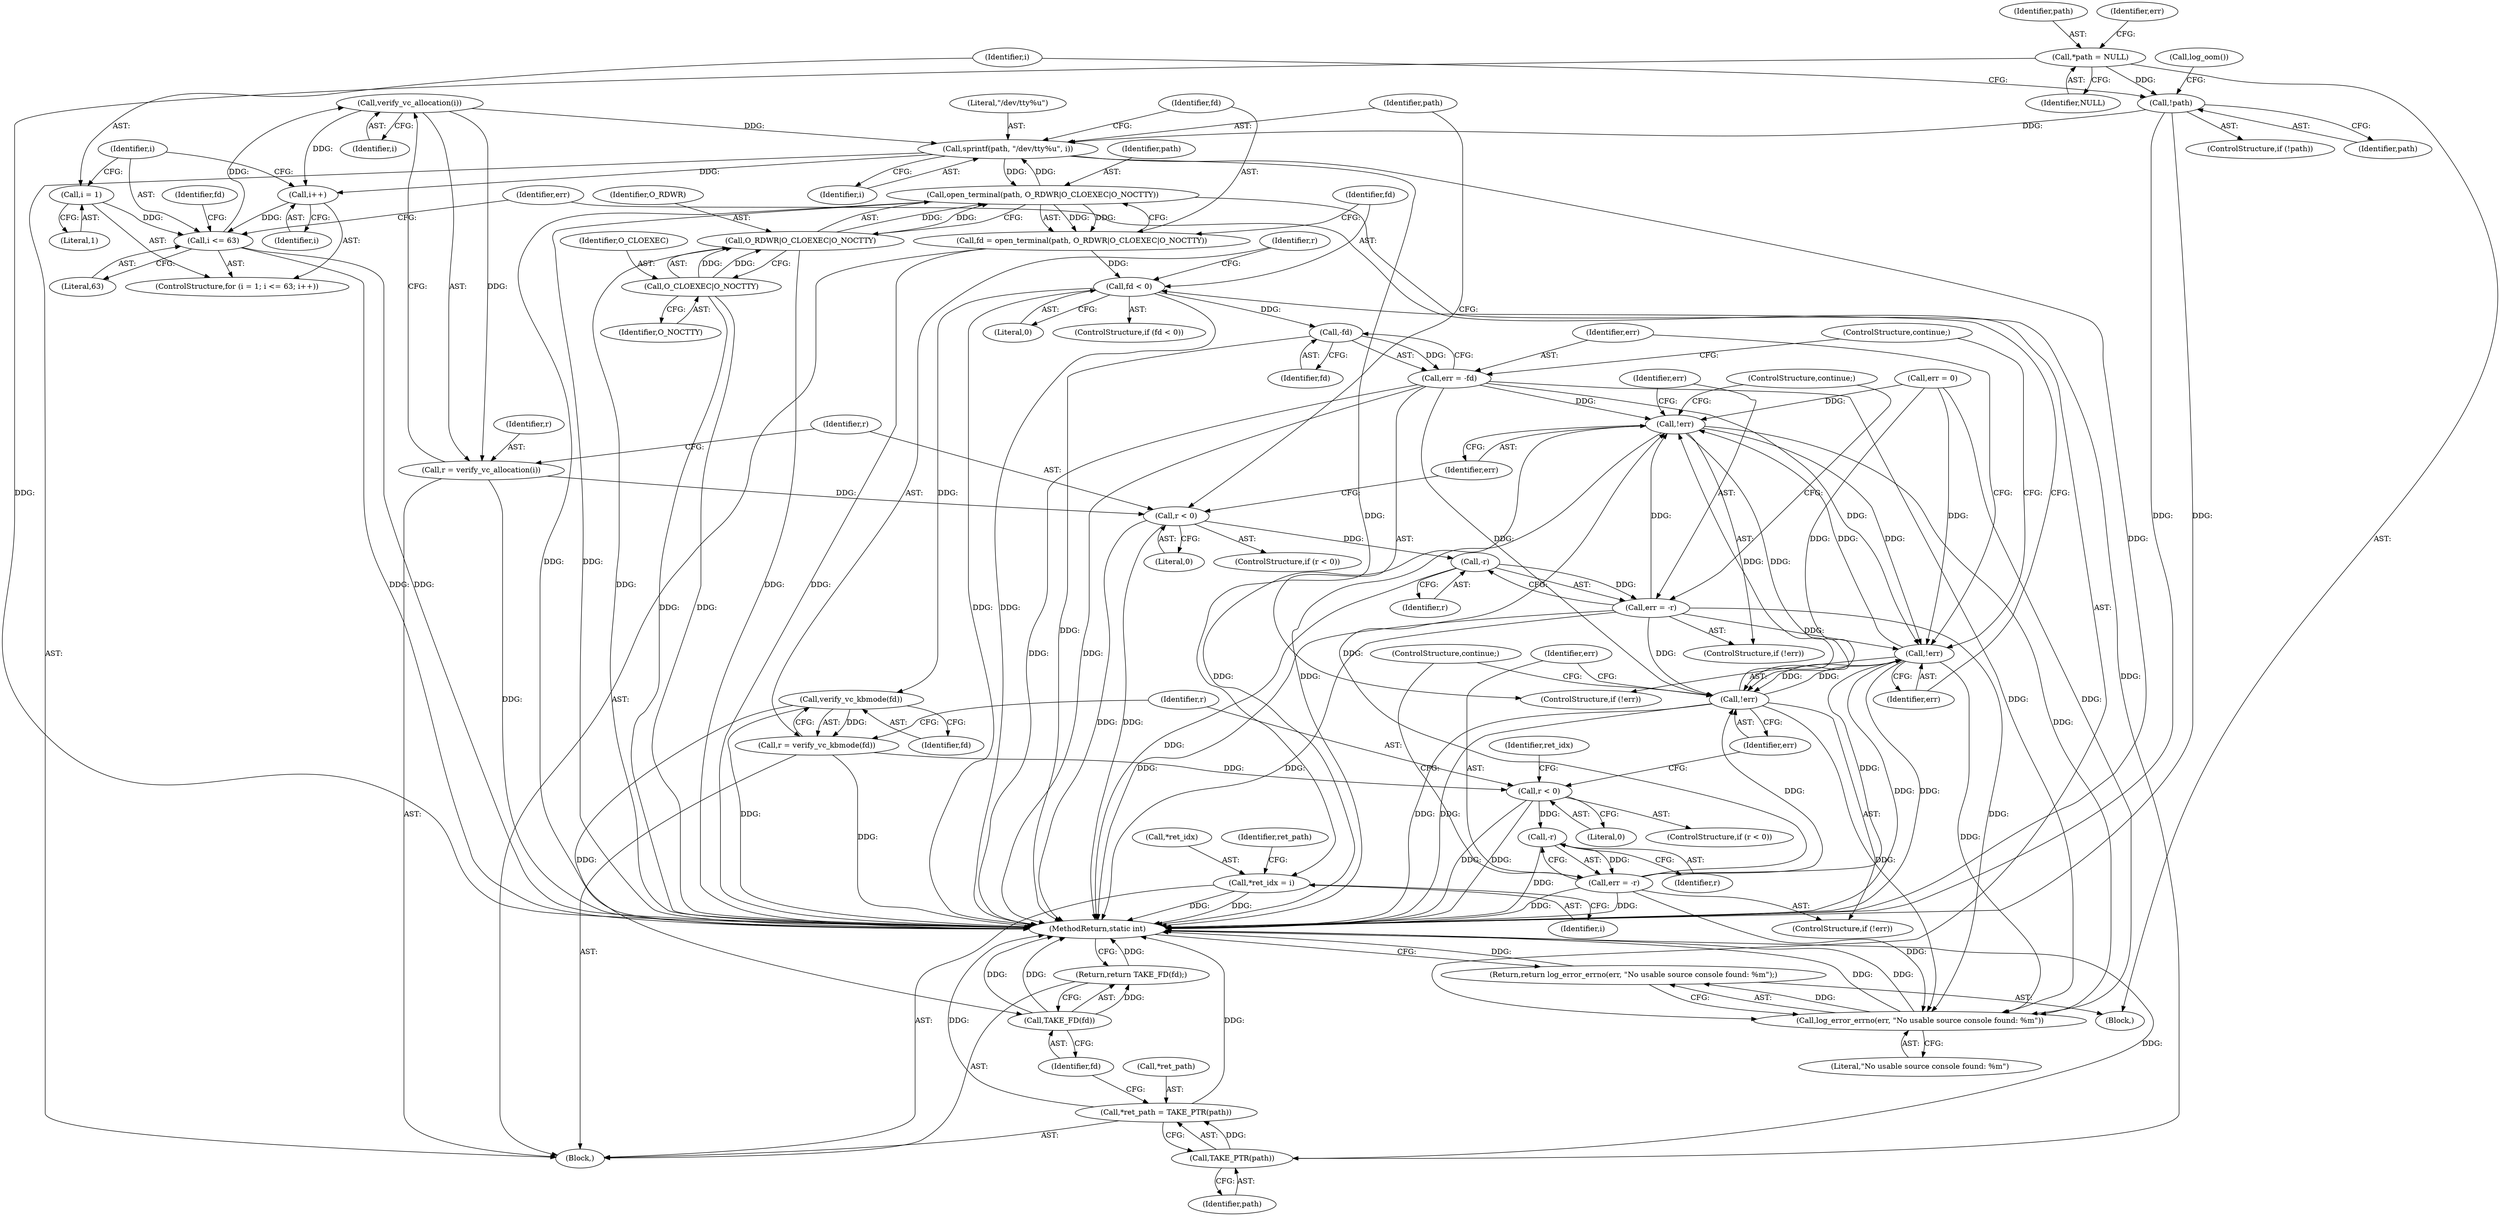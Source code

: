 digraph "0_systemd_9725f1a10f80f5e0ae7d9b60547458622aeb322f_0@API" {
"1000141" [label="(Call,verify_vc_allocation(i))"];
"1000128" [label="(Call,i <= 63)"];
"1000125" [label="(Call,i = 1)"];
"1000131" [label="(Call,i++)"];
"1000156" [label="(Call,sprintf(path, \"/dev/tty%u\", i))"];
"1000120" [label="(Call,!path)"];
"1000106" [label="(Call,*path = NULL)"];
"1000162" [label="(Call,open_terminal(path, O_RDWR|O_CLOEXEC|O_NOCTTY))"];
"1000164" [label="(Call,O_RDWR|O_CLOEXEC|O_NOCTTY)"];
"1000166" [label="(Call,O_CLOEXEC|O_NOCTTY)"];
"1000141" [label="(Call,verify_vc_allocation(i))"];
"1000139" [label="(Call,r = verify_vc_allocation(i))"];
"1000144" [label="(Call,r < 0)"];
"1000153" [label="(Call,-r)"];
"1000151" [label="(Call,err = -r)"];
"1000149" [label="(Call,!err)"];
"1000175" [label="(Call,!err)"];
"1000192" [label="(Call,!err)"];
"1000212" [label="(Call,log_error_errno(err, \"No usable source console found: %m\"))"];
"1000211" [label="(Return,return log_error_errno(err, \"No usable source console found: %m\");)"];
"1000160" [label="(Call,fd = open_terminal(path, O_RDWR|O_CLOEXEC|O_NOCTTY))"];
"1000170" [label="(Call,fd < 0)"];
"1000179" [label="(Call,-fd)"];
"1000177" [label="(Call,err = -fd)"];
"1000184" [label="(Call,verify_vc_kbmode(fd))"];
"1000182" [label="(Call,r = verify_vc_kbmode(fd))"];
"1000187" [label="(Call,r < 0)"];
"1000196" [label="(Call,-r)"];
"1000194" [label="(Call,err = -r)"];
"1000209" [label="(Call,TAKE_FD(fd))"];
"1000208" [label="(Return,return TAKE_FD(fd);)"];
"1000206" [label="(Call,TAKE_PTR(path))"];
"1000203" [label="(Call,*ret_path = TAKE_PTR(path))"];
"1000199" [label="(Call,*ret_idx = i)"];
"1000133" [label="(Block,)"];
"1000204" [label="(Call,*ret_path)"];
"1000124" [label="(ControlStructure,for (i = 1; i <= 63; i++))"];
"1000177" [label="(Call,err = -fd)"];
"1000203" [label="(Call,*ret_path = TAKE_PTR(path))"];
"1000166" [label="(Call,O_CLOEXEC|O_NOCTTY)"];
"1000187" [label="(Call,r < 0)"];
"1000129" [label="(Identifier,i)"];
"1000127" [label="(Literal,1)"];
"1000183" [label="(Identifier,r)"];
"1000201" [label="(Identifier,ret_idx)"];
"1000213" [label="(Identifier,err)"];
"1000139" [label="(Call,r = verify_vc_allocation(i))"];
"1000175" [label="(Call,!err)"];
"1000180" [label="(Identifier,fd)"];
"1000132" [label="(Identifier,i)"];
"1000188" [label="(Identifier,r)"];
"1000172" [label="(Literal,0)"];
"1000179" [label="(Call,-fd)"];
"1000181" [label="(ControlStructure,continue;)"];
"1000131" [label="(Call,i++)"];
"1000185" [label="(Identifier,fd)"];
"1000199" [label="(Call,*ret_idx = i)"];
"1000165" [label="(Identifier,O_RDWR)"];
"1000209" [label="(Call,TAKE_FD(fd))"];
"1000194" [label="(Call,err = -r)"];
"1000168" [label="(Identifier,O_NOCTTY)"];
"1000123" [label="(Call,log_oom())"];
"1000152" [label="(Identifier,err)"];
"1000212" [label="(Call,log_error_errno(err, \"No usable source console found: %m\"))"];
"1000119" [label="(ControlStructure,if (!path))"];
"1000159" [label="(Identifier,i)"];
"1000191" [label="(ControlStructure,if (!err))"];
"1000120" [label="(Call,!path)"];
"1000140" [label="(Identifier,r)"];
"1000198" [label="(ControlStructure,continue;)"];
"1000162" [label="(Call,open_terminal(path, O_RDWR|O_CLOEXEC|O_NOCTTY))"];
"1000157" [label="(Identifier,path)"];
"1000144" [label="(Call,r < 0)"];
"1000189" [label="(Literal,0)"];
"1000107" [label="(Identifier,path)"];
"1000148" [label="(ControlStructure,if (!err))"];
"1000153" [label="(Call,-r)"];
"1000154" [label="(Identifier,r)"];
"1000104" [label="(Block,)"];
"1000151" [label="(Call,err = -r)"];
"1000169" [label="(ControlStructure,if (fd < 0))"];
"1000143" [label="(ControlStructure,if (r < 0))"];
"1000161" [label="(Identifier,fd)"];
"1000141" [label="(Call,verify_vc_allocation(i))"];
"1000200" [label="(Call,*ret_idx)"];
"1000186" [label="(ControlStructure,if (r < 0))"];
"1000184" [label="(Call,verify_vc_kbmode(fd))"];
"1000195" [label="(Identifier,err)"];
"1000155" [label="(ControlStructure,continue;)"];
"1000142" [label="(Identifier,i)"];
"1000211" [label="(Return,return log_error_errno(err, \"No usable source console found: %m\");)"];
"1000108" [label="(Identifier,NULL)"];
"1000197" [label="(Identifier,r)"];
"1000126" [label="(Identifier,i)"];
"1000176" [label="(Identifier,err)"];
"1000170" [label="(Call,fd < 0)"];
"1000146" [label="(Literal,0)"];
"1000121" [label="(Identifier,path)"];
"1000112" [label="(Identifier,err)"];
"1000158" [label="(Literal,\"/dev/tty%u\")"];
"1000196" [label="(Call,-r)"];
"1000163" [label="(Identifier,path)"];
"1000149" [label="(Call,!err)"];
"1000193" [label="(Identifier,err)"];
"1000207" [label="(Identifier,path)"];
"1000192" [label="(Call,!err)"];
"1000156" [label="(Call,sprintf(path, \"/dev/tty%u\", i))"];
"1000128" [label="(Call,i <= 63)"];
"1000150" [label="(Identifier,err)"];
"1000210" [label="(Identifier,fd)"];
"1000125" [label="(Call,i = 1)"];
"1000164" [label="(Call,O_RDWR|O_CLOEXEC|O_NOCTTY)"];
"1000174" [label="(ControlStructure,if (!err))"];
"1000182" [label="(Call,r = verify_vc_kbmode(fd))"];
"1000145" [label="(Identifier,r)"];
"1000171" [label="(Identifier,fd)"];
"1000214" [label="(Literal,\"No usable source console found: %m\")"];
"1000178" [label="(Identifier,err)"];
"1000130" [label="(Literal,63)"];
"1000205" [label="(Identifier,ret_path)"];
"1000106" [label="(Call,*path = NULL)"];
"1000111" [label="(Call,err = 0)"];
"1000215" [label="(MethodReturn,static int)"];
"1000206" [label="(Call,TAKE_PTR(path))"];
"1000208" [label="(Return,return TAKE_FD(fd);)"];
"1000160" [label="(Call,fd = open_terminal(path, O_RDWR|O_CLOEXEC|O_NOCTTY))"];
"1000202" [label="(Identifier,i)"];
"1000167" [label="(Identifier,O_CLOEXEC)"];
"1000136" [label="(Identifier,fd)"];
"1000141" -> "1000139"  [label="AST: "];
"1000141" -> "1000142"  [label="CFG: "];
"1000142" -> "1000141"  [label="AST: "];
"1000139" -> "1000141"  [label="CFG: "];
"1000141" -> "1000131"  [label="DDG: "];
"1000141" -> "1000139"  [label="DDG: "];
"1000128" -> "1000141"  [label="DDG: "];
"1000141" -> "1000156"  [label="DDG: "];
"1000128" -> "1000124"  [label="AST: "];
"1000128" -> "1000130"  [label="CFG: "];
"1000129" -> "1000128"  [label="AST: "];
"1000130" -> "1000128"  [label="AST: "];
"1000136" -> "1000128"  [label="CFG: "];
"1000213" -> "1000128"  [label="CFG: "];
"1000128" -> "1000215"  [label="DDG: "];
"1000128" -> "1000215"  [label="DDG: "];
"1000125" -> "1000128"  [label="DDG: "];
"1000131" -> "1000128"  [label="DDG: "];
"1000125" -> "1000124"  [label="AST: "];
"1000125" -> "1000127"  [label="CFG: "];
"1000126" -> "1000125"  [label="AST: "];
"1000127" -> "1000125"  [label="AST: "];
"1000129" -> "1000125"  [label="CFG: "];
"1000131" -> "1000124"  [label="AST: "];
"1000131" -> "1000132"  [label="CFG: "];
"1000132" -> "1000131"  [label="AST: "];
"1000129" -> "1000131"  [label="CFG: "];
"1000156" -> "1000131"  [label="DDG: "];
"1000156" -> "1000133"  [label="AST: "];
"1000156" -> "1000159"  [label="CFG: "];
"1000157" -> "1000156"  [label="AST: "];
"1000158" -> "1000156"  [label="AST: "];
"1000159" -> "1000156"  [label="AST: "];
"1000161" -> "1000156"  [label="CFG: "];
"1000156" -> "1000215"  [label="DDG: "];
"1000120" -> "1000156"  [label="DDG: "];
"1000162" -> "1000156"  [label="DDG: "];
"1000156" -> "1000162"  [label="DDG: "];
"1000156" -> "1000199"  [label="DDG: "];
"1000120" -> "1000119"  [label="AST: "];
"1000120" -> "1000121"  [label="CFG: "];
"1000121" -> "1000120"  [label="AST: "];
"1000123" -> "1000120"  [label="CFG: "];
"1000126" -> "1000120"  [label="CFG: "];
"1000120" -> "1000215"  [label="DDG: "];
"1000120" -> "1000215"  [label="DDG: "];
"1000106" -> "1000120"  [label="DDG: "];
"1000106" -> "1000104"  [label="AST: "];
"1000106" -> "1000108"  [label="CFG: "];
"1000107" -> "1000106"  [label="AST: "];
"1000108" -> "1000106"  [label="AST: "];
"1000112" -> "1000106"  [label="CFG: "];
"1000106" -> "1000215"  [label="DDG: "];
"1000162" -> "1000160"  [label="AST: "];
"1000162" -> "1000164"  [label="CFG: "];
"1000163" -> "1000162"  [label="AST: "];
"1000164" -> "1000162"  [label="AST: "];
"1000160" -> "1000162"  [label="CFG: "];
"1000162" -> "1000215"  [label="DDG: "];
"1000162" -> "1000215"  [label="DDG: "];
"1000162" -> "1000160"  [label="DDG: "];
"1000162" -> "1000160"  [label="DDG: "];
"1000164" -> "1000162"  [label="DDG: "];
"1000164" -> "1000162"  [label="DDG: "];
"1000162" -> "1000206"  [label="DDG: "];
"1000164" -> "1000166"  [label="CFG: "];
"1000165" -> "1000164"  [label="AST: "];
"1000166" -> "1000164"  [label="AST: "];
"1000164" -> "1000215"  [label="DDG: "];
"1000164" -> "1000215"  [label="DDG: "];
"1000166" -> "1000164"  [label="DDG: "];
"1000166" -> "1000164"  [label="DDG: "];
"1000166" -> "1000168"  [label="CFG: "];
"1000167" -> "1000166"  [label="AST: "];
"1000168" -> "1000166"  [label="AST: "];
"1000166" -> "1000215"  [label="DDG: "];
"1000166" -> "1000215"  [label="DDG: "];
"1000139" -> "1000133"  [label="AST: "];
"1000140" -> "1000139"  [label="AST: "];
"1000145" -> "1000139"  [label="CFG: "];
"1000139" -> "1000215"  [label="DDG: "];
"1000139" -> "1000144"  [label="DDG: "];
"1000144" -> "1000143"  [label="AST: "];
"1000144" -> "1000146"  [label="CFG: "];
"1000145" -> "1000144"  [label="AST: "];
"1000146" -> "1000144"  [label="AST: "];
"1000150" -> "1000144"  [label="CFG: "];
"1000157" -> "1000144"  [label="CFG: "];
"1000144" -> "1000215"  [label="DDG: "];
"1000144" -> "1000215"  [label="DDG: "];
"1000144" -> "1000153"  [label="DDG: "];
"1000153" -> "1000151"  [label="AST: "];
"1000153" -> "1000154"  [label="CFG: "];
"1000154" -> "1000153"  [label="AST: "];
"1000151" -> "1000153"  [label="CFG: "];
"1000153" -> "1000215"  [label="DDG: "];
"1000153" -> "1000151"  [label="DDG: "];
"1000151" -> "1000148"  [label="AST: "];
"1000152" -> "1000151"  [label="AST: "];
"1000155" -> "1000151"  [label="CFG: "];
"1000151" -> "1000215"  [label="DDG: "];
"1000151" -> "1000215"  [label="DDG: "];
"1000151" -> "1000149"  [label="DDG: "];
"1000151" -> "1000175"  [label="DDG: "];
"1000151" -> "1000192"  [label="DDG: "];
"1000151" -> "1000212"  [label="DDG: "];
"1000149" -> "1000148"  [label="AST: "];
"1000149" -> "1000150"  [label="CFG: "];
"1000150" -> "1000149"  [label="AST: "];
"1000152" -> "1000149"  [label="CFG: "];
"1000155" -> "1000149"  [label="CFG: "];
"1000149" -> "1000215"  [label="DDG: "];
"1000149" -> "1000215"  [label="DDG: "];
"1000177" -> "1000149"  [label="DDG: "];
"1000175" -> "1000149"  [label="DDG: "];
"1000111" -> "1000149"  [label="DDG: "];
"1000192" -> "1000149"  [label="DDG: "];
"1000194" -> "1000149"  [label="DDG: "];
"1000149" -> "1000175"  [label="DDG: "];
"1000149" -> "1000192"  [label="DDG: "];
"1000149" -> "1000212"  [label="DDG: "];
"1000175" -> "1000174"  [label="AST: "];
"1000175" -> "1000176"  [label="CFG: "];
"1000176" -> "1000175"  [label="AST: "];
"1000178" -> "1000175"  [label="CFG: "];
"1000181" -> "1000175"  [label="CFG: "];
"1000175" -> "1000215"  [label="DDG: "];
"1000175" -> "1000215"  [label="DDG: "];
"1000177" -> "1000175"  [label="DDG: "];
"1000111" -> "1000175"  [label="DDG: "];
"1000192" -> "1000175"  [label="DDG: "];
"1000194" -> "1000175"  [label="DDG: "];
"1000175" -> "1000192"  [label="DDG: "];
"1000175" -> "1000212"  [label="DDG: "];
"1000192" -> "1000191"  [label="AST: "];
"1000192" -> "1000193"  [label="CFG: "];
"1000193" -> "1000192"  [label="AST: "];
"1000195" -> "1000192"  [label="CFG: "];
"1000198" -> "1000192"  [label="CFG: "];
"1000192" -> "1000215"  [label="DDG: "];
"1000192" -> "1000215"  [label="DDG: "];
"1000177" -> "1000192"  [label="DDG: "];
"1000111" -> "1000192"  [label="DDG: "];
"1000194" -> "1000192"  [label="DDG: "];
"1000192" -> "1000212"  [label="DDG: "];
"1000212" -> "1000211"  [label="AST: "];
"1000212" -> "1000214"  [label="CFG: "];
"1000213" -> "1000212"  [label="AST: "];
"1000214" -> "1000212"  [label="AST: "];
"1000211" -> "1000212"  [label="CFG: "];
"1000212" -> "1000215"  [label="DDG: "];
"1000212" -> "1000215"  [label="DDG: "];
"1000212" -> "1000211"  [label="DDG: "];
"1000177" -> "1000212"  [label="DDG: "];
"1000111" -> "1000212"  [label="DDG: "];
"1000194" -> "1000212"  [label="DDG: "];
"1000211" -> "1000104"  [label="AST: "];
"1000215" -> "1000211"  [label="CFG: "];
"1000211" -> "1000215"  [label="DDG: "];
"1000160" -> "1000133"  [label="AST: "];
"1000161" -> "1000160"  [label="AST: "];
"1000171" -> "1000160"  [label="CFG: "];
"1000160" -> "1000215"  [label="DDG: "];
"1000160" -> "1000170"  [label="DDG: "];
"1000170" -> "1000169"  [label="AST: "];
"1000170" -> "1000172"  [label="CFG: "];
"1000171" -> "1000170"  [label="AST: "];
"1000172" -> "1000170"  [label="AST: "];
"1000176" -> "1000170"  [label="CFG: "];
"1000183" -> "1000170"  [label="CFG: "];
"1000170" -> "1000215"  [label="DDG: "];
"1000170" -> "1000215"  [label="DDG: "];
"1000170" -> "1000179"  [label="DDG: "];
"1000170" -> "1000184"  [label="DDG: "];
"1000179" -> "1000177"  [label="AST: "];
"1000179" -> "1000180"  [label="CFG: "];
"1000180" -> "1000179"  [label="AST: "];
"1000177" -> "1000179"  [label="CFG: "];
"1000179" -> "1000215"  [label="DDG: "];
"1000179" -> "1000177"  [label="DDG: "];
"1000177" -> "1000174"  [label="AST: "];
"1000178" -> "1000177"  [label="AST: "];
"1000181" -> "1000177"  [label="CFG: "];
"1000177" -> "1000215"  [label="DDG: "];
"1000177" -> "1000215"  [label="DDG: "];
"1000184" -> "1000182"  [label="AST: "];
"1000184" -> "1000185"  [label="CFG: "];
"1000185" -> "1000184"  [label="AST: "];
"1000182" -> "1000184"  [label="CFG: "];
"1000184" -> "1000215"  [label="DDG: "];
"1000184" -> "1000182"  [label="DDG: "];
"1000184" -> "1000209"  [label="DDG: "];
"1000182" -> "1000133"  [label="AST: "];
"1000183" -> "1000182"  [label="AST: "];
"1000188" -> "1000182"  [label="CFG: "];
"1000182" -> "1000215"  [label="DDG: "];
"1000182" -> "1000187"  [label="DDG: "];
"1000187" -> "1000186"  [label="AST: "];
"1000187" -> "1000189"  [label="CFG: "];
"1000188" -> "1000187"  [label="AST: "];
"1000189" -> "1000187"  [label="AST: "];
"1000193" -> "1000187"  [label="CFG: "];
"1000201" -> "1000187"  [label="CFG: "];
"1000187" -> "1000215"  [label="DDG: "];
"1000187" -> "1000215"  [label="DDG: "];
"1000187" -> "1000196"  [label="DDG: "];
"1000196" -> "1000194"  [label="AST: "];
"1000196" -> "1000197"  [label="CFG: "];
"1000197" -> "1000196"  [label="AST: "];
"1000194" -> "1000196"  [label="CFG: "];
"1000196" -> "1000215"  [label="DDG: "];
"1000196" -> "1000194"  [label="DDG: "];
"1000194" -> "1000191"  [label="AST: "];
"1000195" -> "1000194"  [label="AST: "];
"1000198" -> "1000194"  [label="CFG: "];
"1000194" -> "1000215"  [label="DDG: "];
"1000194" -> "1000215"  [label="DDG: "];
"1000209" -> "1000208"  [label="AST: "];
"1000209" -> "1000210"  [label="CFG: "];
"1000210" -> "1000209"  [label="AST: "];
"1000208" -> "1000209"  [label="CFG: "];
"1000209" -> "1000215"  [label="DDG: "];
"1000209" -> "1000215"  [label="DDG: "];
"1000209" -> "1000208"  [label="DDG: "];
"1000208" -> "1000133"  [label="AST: "];
"1000215" -> "1000208"  [label="CFG: "];
"1000208" -> "1000215"  [label="DDG: "];
"1000206" -> "1000203"  [label="AST: "];
"1000206" -> "1000207"  [label="CFG: "];
"1000207" -> "1000206"  [label="AST: "];
"1000203" -> "1000206"  [label="CFG: "];
"1000206" -> "1000215"  [label="DDG: "];
"1000206" -> "1000203"  [label="DDG: "];
"1000203" -> "1000133"  [label="AST: "];
"1000204" -> "1000203"  [label="AST: "];
"1000210" -> "1000203"  [label="CFG: "];
"1000203" -> "1000215"  [label="DDG: "];
"1000203" -> "1000215"  [label="DDG: "];
"1000199" -> "1000133"  [label="AST: "];
"1000199" -> "1000202"  [label="CFG: "];
"1000200" -> "1000199"  [label="AST: "];
"1000202" -> "1000199"  [label="AST: "];
"1000205" -> "1000199"  [label="CFG: "];
"1000199" -> "1000215"  [label="DDG: "];
"1000199" -> "1000215"  [label="DDG: "];
}
